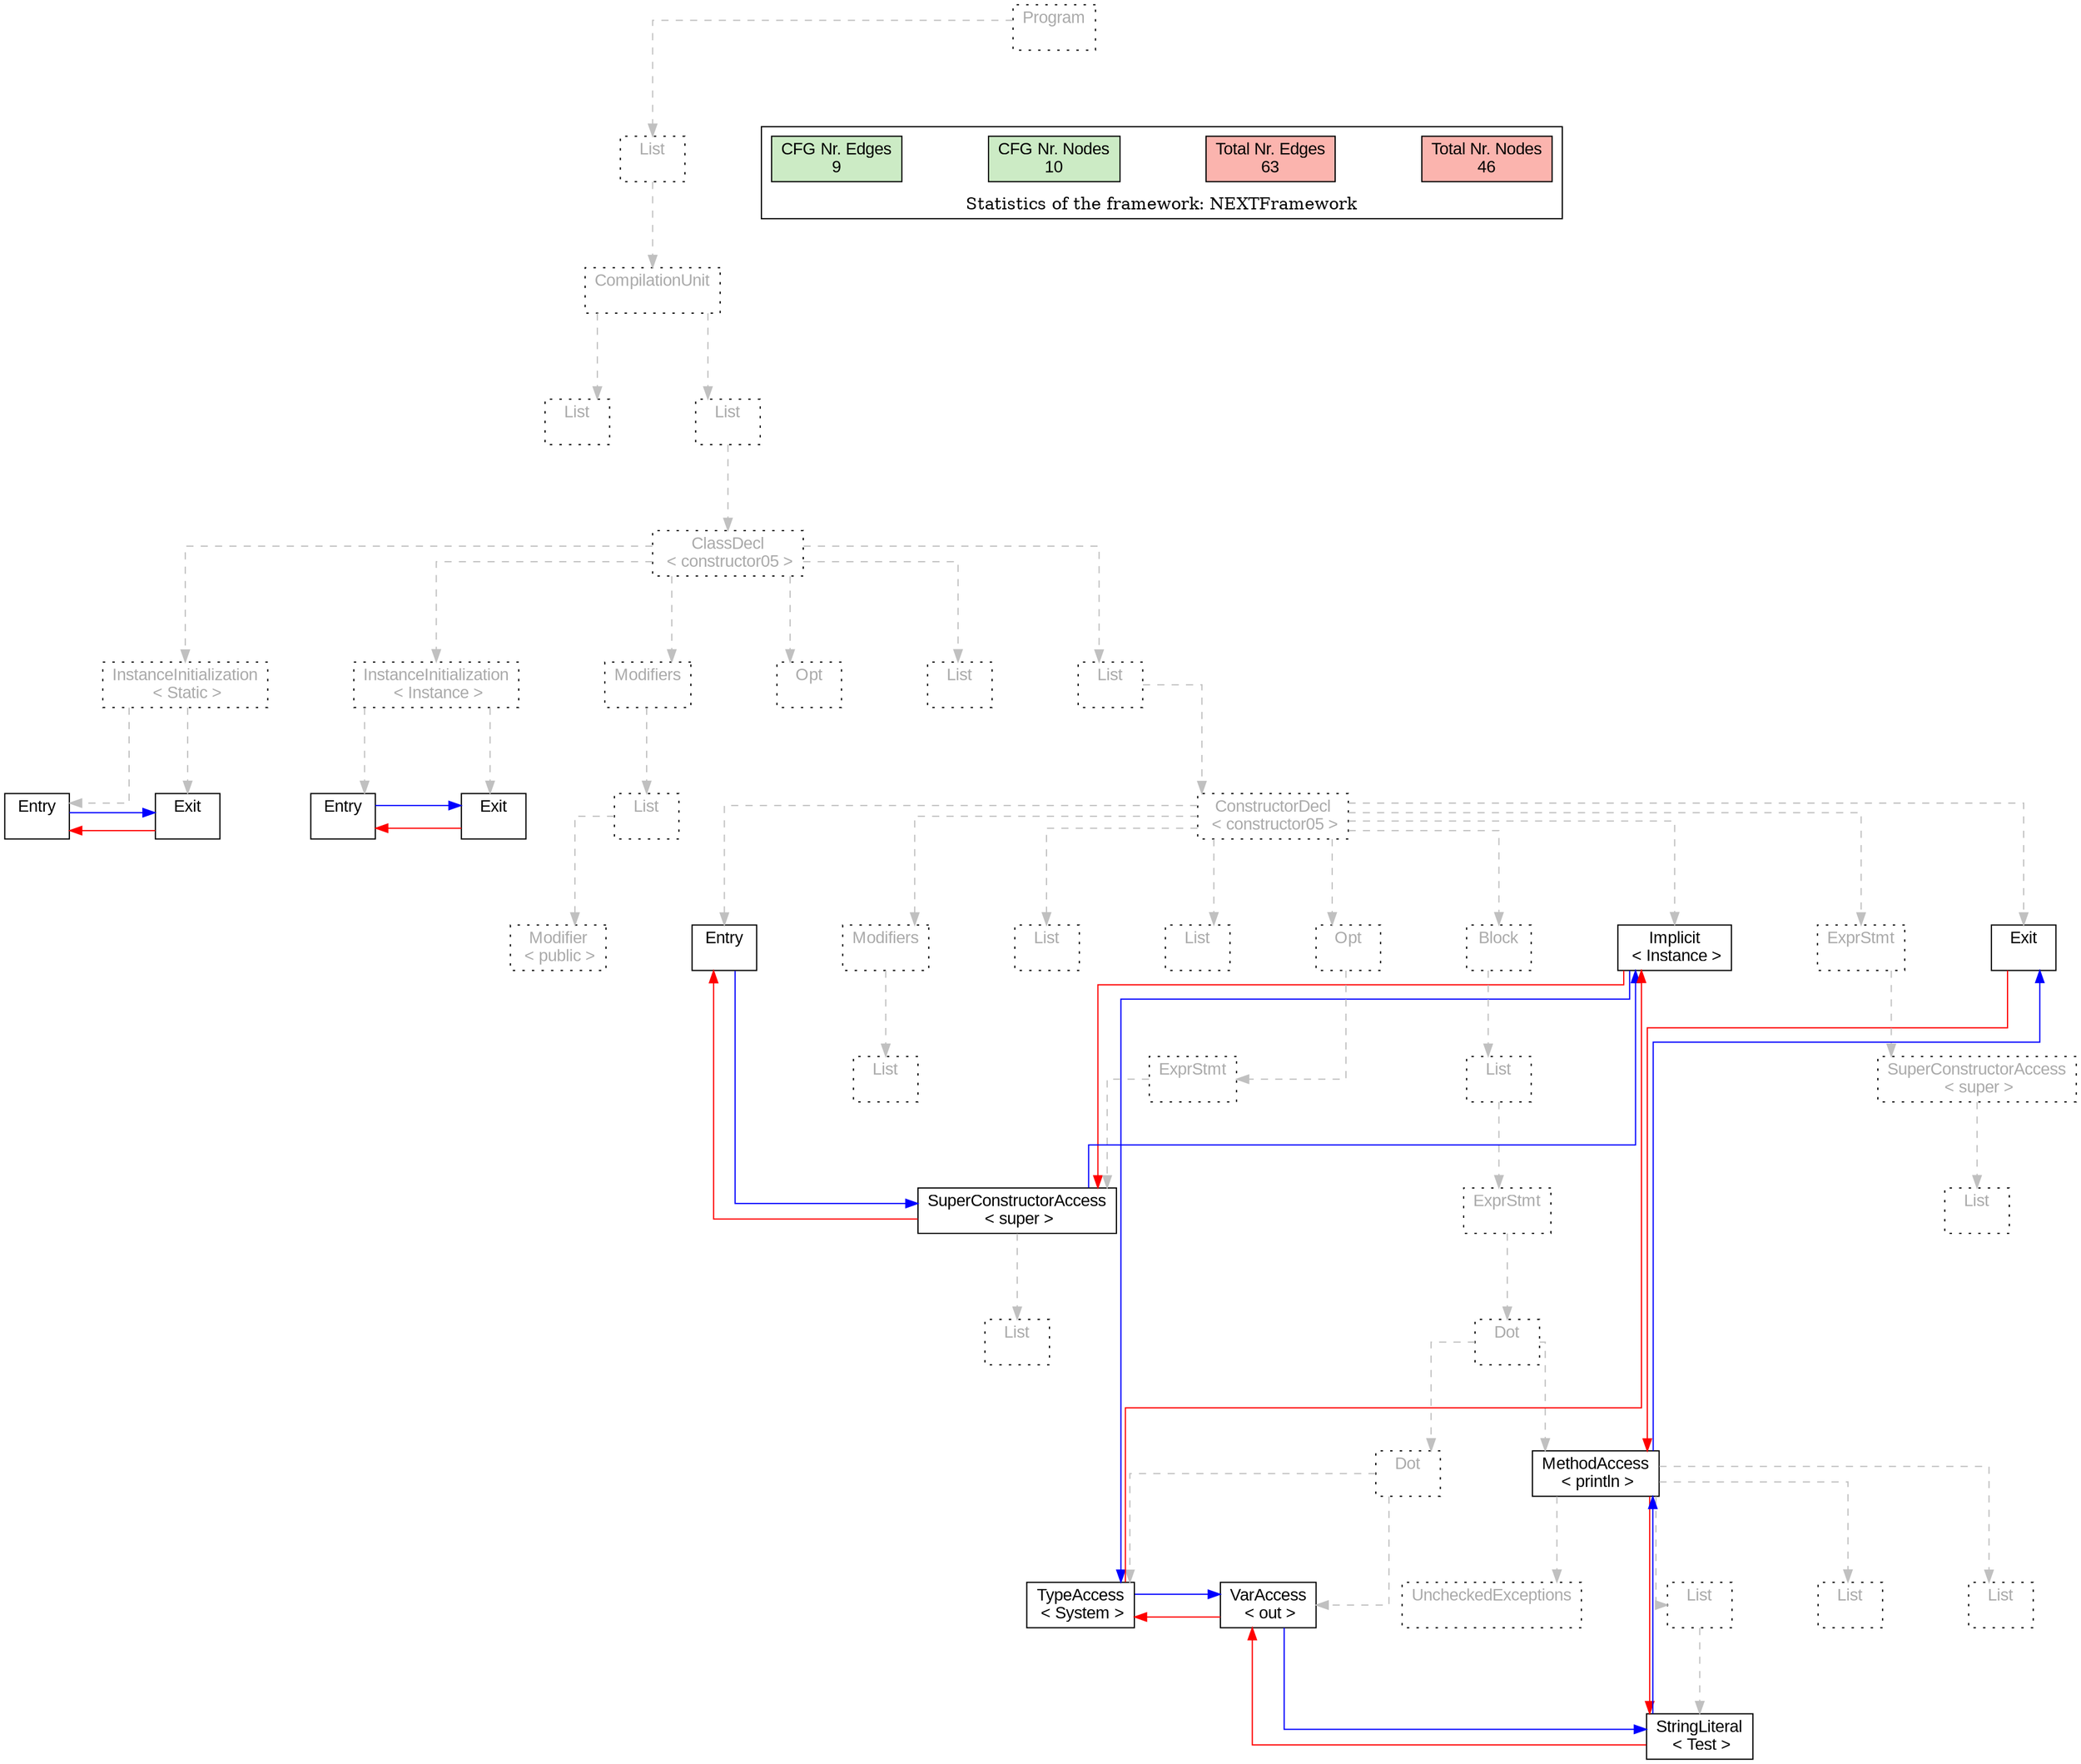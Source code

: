 digraph G {
graph [splines=ortho, nodesep="1", ranksep="1"]
node [shape=rect, fontname=Arial];
{ rank = same; "Program[0]"}
{ rank = same; "List[1]"}
{ rank = same; "CompilationUnit[2]"}
{ rank = same; "List[3]"; "List[4]"}
{ rank = same; "ClassDecl[5]"}
{ rank = same; "Modifiers[22]"; "Opt[25]"; "List[26]"; "List[27]"; "InstanceInitialization[6]"; "InstanceInitialization[14]"}
{ rank = same; "List[23]"; "ConstructorDecl[28]"; "Entry[7]"; "Exit[8]"; "Entry[15]"; "Exit[16]"}
{ rank = same; "Modifier[24]"; "Entry[29]"; "Implicit[29]"; "Modifiers[29]"; "List[31]"; "List[32]"; "Opt[33]"; "Block[37]"; "Exit[29]"; "ExprStmt[50]"}
{ rank = same; "List[30]"; "ExprStmt[34]"; "List[38]"; "SuperConstructorAccess[51]"}
{ rank = same; "SuperConstructorAccess[35]"; "ExprStmt[39]"; "List[52]"}
{ rank = same; "List[36]"; "Dot[40]"}
{ rank = same; "Dot[41]"; "MethodAccess[44]"}
{ rank = same; "TypeAccess[42]"; "VarAccess[43]"; "List[46]"; "List[48]"; "List[49]"; "UncheckedExceptions[45]"}
{ rank = same; "StringLiteral[47]"}
"Program[0]" [label="Program\n ", style= dotted   fillcolor="#eeeeee" fontcolor="#aaaaaa"  ]
"List[1]" [label="List\n ", style= dotted   fillcolor="#eeeeee" fontcolor="#aaaaaa"  ]
"CompilationUnit[2]" [label="CompilationUnit\n ", style= dotted   fillcolor="#eeeeee" fontcolor="#aaaaaa"  ]
"List[3]" [label="List\n ", style= dotted   fillcolor="#eeeeee" fontcolor="#aaaaaa"  ]
"List[4]" [label="List\n ", style= dotted   fillcolor="#eeeeee" fontcolor="#aaaaaa"  ]
"ClassDecl[5]" [label="ClassDecl\n < constructor05 >", style= dotted   fillcolor="#eeeeee" fontcolor="#aaaaaa"  ]
"Modifiers[22]" [label="Modifiers\n ", style= dotted   fillcolor="#eeeeee" fontcolor="#aaaaaa"  ]
"List[23]" [label="List\n ", style= dotted   fillcolor="#eeeeee" fontcolor="#aaaaaa"  ]
"Modifier[24]" [label="Modifier\n < public >", style= dotted   fillcolor="#eeeeee" fontcolor="#aaaaaa"  ]
"Opt[25]" [label="Opt\n ", style= dotted   fillcolor="#eeeeee" fontcolor="#aaaaaa"  ]
"List[26]" [label="List\n ", style= dotted   fillcolor="#eeeeee" fontcolor="#aaaaaa"  ]
"List[27]" [label="List\n ", style= dotted   fillcolor="#eeeeee" fontcolor="#aaaaaa"  ]
"ConstructorDecl[28]" [label="ConstructorDecl\n < constructor05 >", style= dotted   fillcolor="#eeeeee" fontcolor="#aaaaaa"  ]
"Entry[29]" [label="Entry\n ", fillcolor=white   style=filled  ]
"Implicit[29]" [label="Implicit\n < Instance >", fillcolor=white   style=filled  ]
"Modifiers[29]" [label="Modifiers\n ", style= dotted   fillcolor="#eeeeee" fontcolor="#aaaaaa"  ]
"List[30]" [label="List\n ", style= dotted   fillcolor="#eeeeee" fontcolor="#aaaaaa"  ]
"List[31]" [label="List\n ", style= dotted   fillcolor="#eeeeee" fontcolor="#aaaaaa"  ]
"List[32]" [label="List\n ", style= dotted   fillcolor="#eeeeee" fontcolor="#aaaaaa"  ]
"Opt[33]" [label="Opt\n ", style= dotted   fillcolor="#eeeeee" fontcolor="#aaaaaa"  ]
"ExprStmt[34]" [label="ExprStmt\n ", style= dotted   fillcolor="#eeeeee" fontcolor="#aaaaaa"  ]
"SuperConstructorAccess[35]" [label="SuperConstructorAccess\n < super >", fillcolor=white   style=filled  ]
"List[36]" [label="List\n ", style= dotted   fillcolor="#eeeeee" fontcolor="#aaaaaa"  ]
"Block[37]" [label="Block\n ", style= dotted   fillcolor="#eeeeee" fontcolor="#aaaaaa"  ]
"List[38]" [label="List\n ", style= dotted   fillcolor="#eeeeee" fontcolor="#aaaaaa"  ]
"ExprStmt[39]" [label="ExprStmt\n ", style= dotted   fillcolor="#eeeeee" fontcolor="#aaaaaa"  ]
"Dot[40]" [label="Dot\n ", style= dotted   fillcolor="#eeeeee" fontcolor="#aaaaaa"  ]
"Dot[41]" [label="Dot\n ", style= dotted   fillcolor="#eeeeee" fontcolor="#aaaaaa"  ]
"TypeAccess[42]" [label="TypeAccess\n < System >", fillcolor=white   style=filled  ]
"VarAccess[43]" [label="VarAccess\n < out >", fillcolor=white   style=filled  ]
"MethodAccess[44]" [label="MethodAccess\n < println >", fillcolor=white   style=filled  ]
"List[46]" [label="List\n ", style= dotted   fillcolor="#eeeeee" fontcolor="#aaaaaa"  ]
"StringLiteral[47]" [label="StringLiteral\n < Test >", fillcolor=white   style=filled  ]
"List[48]" [label="List\n ", style= dotted   fillcolor="#eeeeee" fontcolor="#aaaaaa"  ]
"List[49]" [label="List\n ", style= dotted   fillcolor="#eeeeee" fontcolor="#aaaaaa"  ]
"UncheckedExceptions[45]" [label="UncheckedExceptions\n ", style= dotted   fillcolor="#eeeeee" fontcolor="#aaaaaa"  ]
"Exit[29]" [label="Exit\n ", fillcolor=white   style=filled  ]
"ExprStmt[50]" [label="ExprStmt\n ", style= dotted   fillcolor="#eeeeee" fontcolor="#aaaaaa"  ]
"SuperConstructorAccess[51]" [label="SuperConstructorAccess\n < super >", style= dotted   fillcolor="#eeeeee" fontcolor="#aaaaaa"  ]
"List[52]" [label="List\n ", style= dotted   fillcolor="#eeeeee" fontcolor="#aaaaaa"  ]
"InstanceInitialization[6]" [label="InstanceInitialization\n < Instance >", style= dotted   fillcolor="#eeeeee" fontcolor="#aaaaaa"  ]
"Entry[7]" [label="Entry\n ", fillcolor=white   style=filled  ]
"Exit[8]" [label="Exit\n ", fillcolor=white   style=filled  ]
"InstanceInitialization[14]" [label="InstanceInitialization\n < Static >", style= dotted   fillcolor="#eeeeee" fontcolor="#aaaaaa"  ]
"Entry[15]" [label="Entry\n ", fillcolor=white   style=filled  ]
"Exit[16]" [label="Exit\n ", fillcolor=white   style=filled  ]
"CompilationUnit[2]" -> "List[3]" [style=dashed, color=gray]
"List[23]" -> "Modifier[24]" [style=dashed, color=gray]
"Modifiers[22]" -> "List[23]" [style=dashed, color=gray]
"ClassDecl[5]" -> "Modifiers[22]" [style=dashed, color=gray]
"ClassDecl[5]" -> "Opt[25]" [style=dashed, color=gray]
"ClassDecl[5]" -> "List[26]" [style=dashed, color=gray]
"ConstructorDecl[28]" -> "Entry[29]" [style=dashed, color=gray]
"ConstructorDecl[28]" -> "Implicit[29]" [style=dashed, color=gray]
"Modifiers[29]" -> "List[30]" [style=dashed, color=gray]
"ConstructorDecl[28]" -> "Modifiers[29]" [style=dashed, color=gray]
"ConstructorDecl[28]" -> "List[31]" [style=dashed, color=gray]
"ConstructorDecl[28]" -> "List[32]" [style=dashed, color=gray]
"SuperConstructorAccess[35]" -> "List[36]" [style=dashed, color=gray]
"ExprStmt[34]" -> "SuperConstructorAccess[35]" [style=dashed, color=gray]
"Opt[33]" -> "ExprStmt[34]" [style=dashed, color=gray]
"ConstructorDecl[28]" -> "Opt[33]" [style=dashed, color=gray]
"Dot[41]" -> "TypeAccess[42]" [style=dashed, color=gray]
"Dot[41]" -> "VarAccess[43]" [style=dashed, color=gray]
"Dot[40]" -> "Dot[41]" [style=dashed, color=gray]
"List[46]" -> "StringLiteral[47]" [style=dashed, color=gray]
"MethodAccess[44]" -> "List[46]" [style=dashed, color=gray]
"MethodAccess[44]" -> "List[48]" [style=dashed, color=gray]
"MethodAccess[44]" -> "List[49]" [style=dashed, color=gray]
"MethodAccess[44]" -> "UncheckedExceptions[45]" [style=dashed, color=gray]
"Dot[40]" -> "MethodAccess[44]" [style=dashed, color=gray]
"ExprStmt[39]" -> "Dot[40]" [style=dashed, color=gray]
"List[38]" -> "ExprStmt[39]" [style=dashed, color=gray]
"Block[37]" -> "List[38]" [style=dashed, color=gray]
"ConstructorDecl[28]" -> "Block[37]" [style=dashed, color=gray]
"ConstructorDecl[28]" -> "Exit[29]" [style=dashed, color=gray]
"SuperConstructorAccess[51]" -> "List[52]" [style=dashed, color=gray]
"ExprStmt[50]" -> "SuperConstructorAccess[51]" [style=dashed, color=gray]
"ConstructorDecl[28]" -> "ExprStmt[50]" [style=dashed, color=gray]
"List[27]" -> "ConstructorDecl[28]" [style=dashed, color=gray]
"ClassDecl[5]" -> "List[27]" [style=dashed, color=gray]
"InstanceInitialization[6]" -> "Entry[7]" [style=dashed, color=gray]
"InstanceInitialization[6]" -> "Exit[8]" [style=dashed, color=gray]
"InstanceInitialization[14]" -> "Entry[15]" [style=dashed, color=gray]
"InstanceInitialization[14]" -> "Exit[16]" [style=dashed, color=gray]
"ClassDecl[5]" -> "InstanceInitialization[6]" [style=dashed, color=gray]
"ClassDecl[5]" -> "InstanceInitialization[14]" [style=dashed, color=gray]
"List[4]" -> "ClassDecl[5]" [style=dashed, color=gray]
"CompilationUnit[2]" -> "List[4]" [style=dashed, color=gray]
"List[1]" -> "CompilationUnit[2]" [style=dashed, color=gray]
"Program[0]" -> "List[1]" [style=dashed, color=gray]
"Exit[16]" -> "Entry[15]" [color=red, constraint=false]
"Entry[15]" -> "Exit[16]" [color=blue, constraint=false, xlabel=" "] 
"Exit[8]" -> "Entry[7]" [color=red, constraint=false]
"Entry[7]" -> "Exit[8]" [color=blue, constraint=false, xlabel=" "] 
"Exit[29]" -> "MethodAccess[44]" [color=red, constraint=false]
"MethodAccess[44]" -> "Exit[29]" [color=blue, constraint=false, xlabel=" "] 
"MethodAccess[44]" -> "StringLiteral[47]" [color=red, constraint=false]
"StringLiteral[47]" -> "MethodAccess[44]" [color=blue, constraint=false, xlabel=" "] 
"StringLiteral[47]" -> "VarAccess[43]" [color=red, constraint=false]
"VarAccess[43]" -> "StringLiteral[47]" [color=blue, constraint=false, xlabel=" "] 
"VarAccess[43]" -> "TypeAccess[42]" [color=red, constraint=false]
"TypeAccess[42]" -> "VarAccess[43]" [color=blue, constraint=false, xlabel=" "] 
"TypeAccess[42]" -> "Implicit[29]" [color=red, constraint=false]
"Implicit[29]" -> "TypeAccess[42]" [color=blue, constraint=false, xlabel=" "] 
"Implicit[29]" -> "SuperConstructorAccess[35]" [color=red, constraint=false]
"SuperConstructorAccess[35]" -> "Implicit[29]" [color=blue, constraint=false, xlabel=" "] 
"SuperConstructorAccess[35]" -> "Entry[29]" [color=red, constraint=false]
"Entry[29]" -> "SuperConstructorAccess[35]" [color=blue, constraint=false, xlabel=" "] 
"List[3]" -> "List[4]" [style=invis]
"InstanceInitialization[14]" -> "InstanceInitialization[6]" -> "Modifiers[22]" -> "Opt[25]" -> "List[26]" -> "List[27]" [style=invis]
"Entry[29]" -> "Modifiers[29]" -> "List[31]" -> "List[32]" -> "Opt[33]" -> "Block[37]" -> "Exit[29]" [style=invis]
"Dot[41]" -> "MethodAccess[44]" [style=invis]
"TypeAccess[42]" -> "VarAccess[43]" [style=invis]
"Entry[7]" -> "Exit[8]" [style=invis]
"Entry[15]" -> "Exit[16]" [style=invis]

subgraph cluster_legend {
{node [style=filled, fillcolor=1, colorscheme="pastel13"]
Nodes [label="Total Nr. Nodes
46", fillcolor=1]
Edges [label="Total Nr. Edges
63", fillcolor=1]
NodesCFG [label="CFG Nr. Nodes
10", fillcolor=3]
EdgesCFG [label="CFG Nr. Edges
9", fillcolor=3]
Nodes-> "Program[0]" -> NodesCFG  [style="invis"]
Edges -> "Program[0]" ->EdgesCFG [style="invis"]}
label = "Statistics of the framework: NEXTFramework"
style="solid"
ranksep=0.05
nodesep=0.01
labelloc = b
len=2
}}